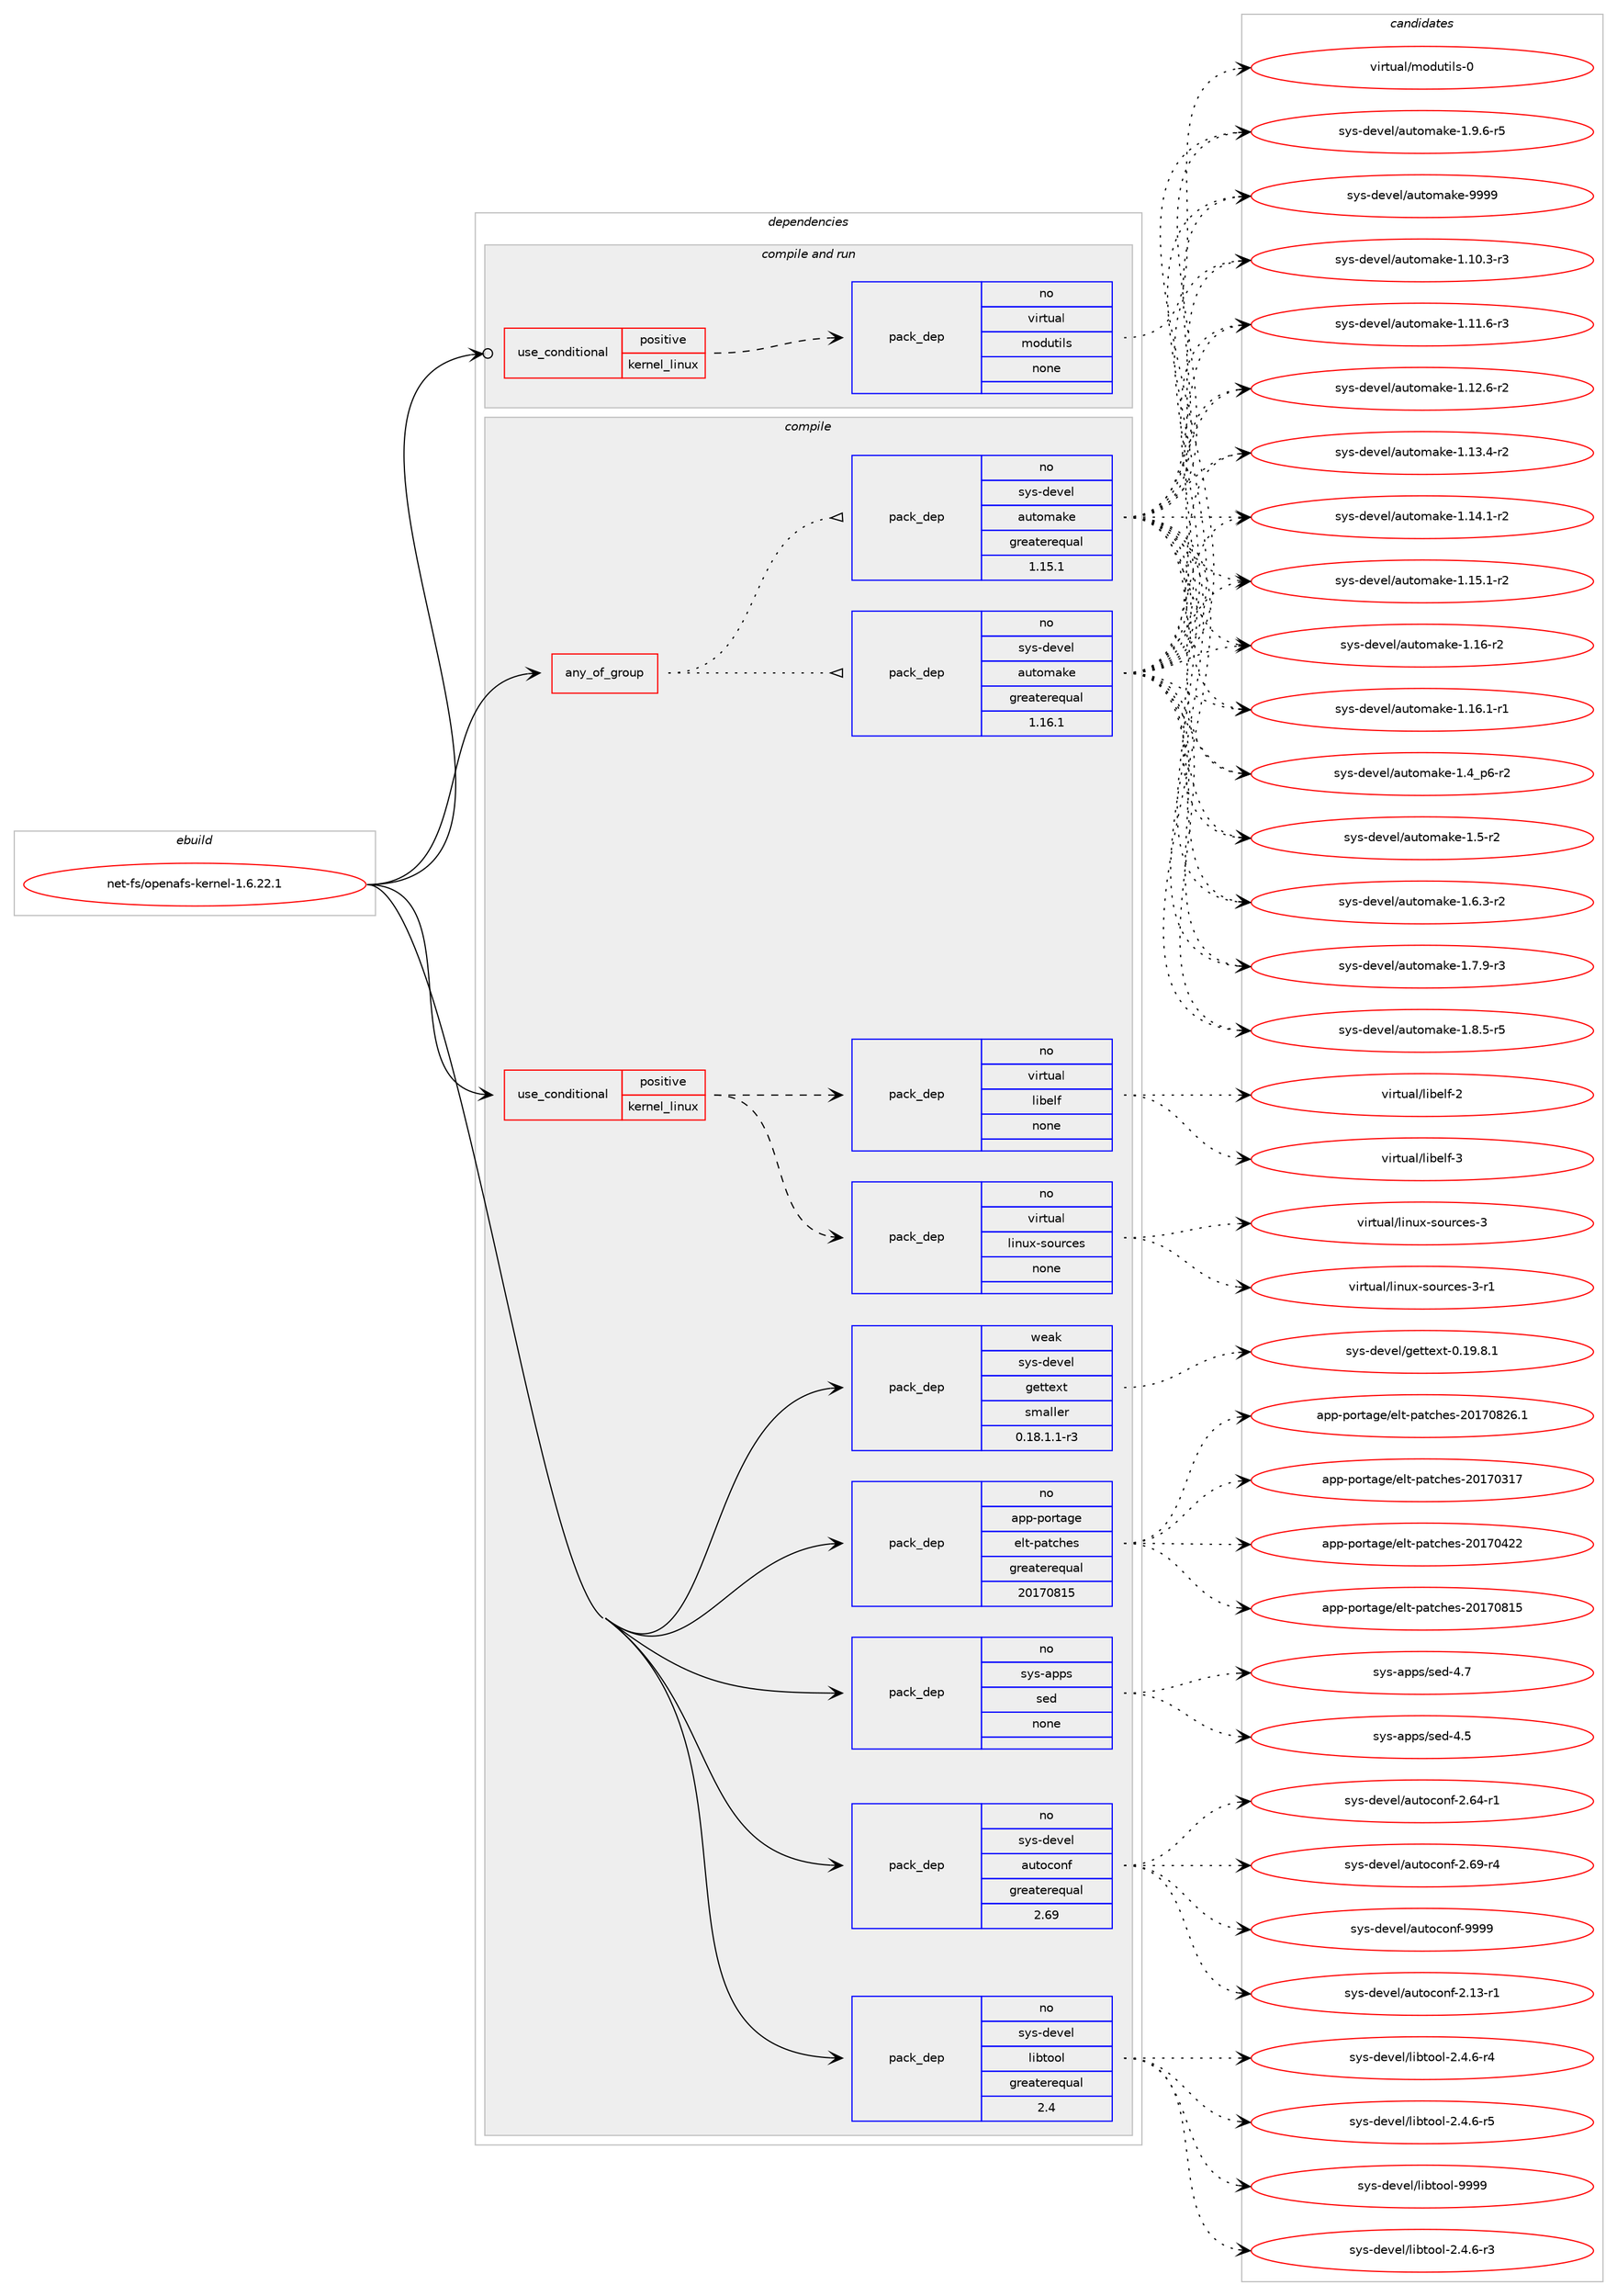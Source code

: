 digraph prolog {

# *************
# Graph options
# *************

newrank=true;
concentrate=true;
compound=true;
graph [rankdir=LR,fontname=Helvetica,fontsize=10,ranksep=1.5];#, ranksep=2.5, nodesep=0.2];
edge  [arrowhead=vee];
node  [fontname=Helvetica,fontsize=10];

# **********
# The ebuild
# **********

subgraph cluster_leftcol {
color=gray;
rank=same;
label=<<i>ebuild</i>>;
id [label="net-fs/openafs-kernel-1.6.22.1", color=red, width=4, href="../net-fs/openafs-kernel-1.6.22.1.svg"];
}

# ****************
# The dependencies
# ****************

subgraph cluster_midcol {
color=gray;
label=<<i>dependencies</i>>;
subgraph cluster_compile {
fillcolor="#eeeeee";
style=filled;
label=<<i>compile</i>>;
subgraph any26001 {
dependency1652817 [label=<<TABLE BORDER="0" CELLBORDER="1" CELLSPACING="0" CELLPADDING="4"><TR><TD CELLPADDING="10">any_of_group</TD></TR></TABLE>>, shape=none, color=red];subgraph pack1181579 {
dependency1652818 [label=<<TABLE BORDER="0" CELLBORDER="1" CELLSPACING="0" CELLPADDING="4" WIDTH="220"><TR><TD ROWSPAN="6" CELLPADDING="30">pack_dep</TD></TR><TR><TD WIDTH="110">no</TD></TR><TR><TD>sys-devel</TD></TR><TR><TD>automake</TD></TR><TR><TD>greaterequal</TD></TR><TR><TD>1.16.1</TD></TR></TABLE>>, shape=none, color=blue];
}
dependency1652817:e -> dependency1652818:w [weight=20,style="dotted",arrowhead="oinv"];
subgraph pack1181580 {
dependency1652819 [label=<<TABLE BORDER="0" CELLBORDER="1" CELLSPACING="0" CELLPADDING="4" WIDTH="220"><TR><TD ROWSPAN="6" CELLPADDING="30">pack_dep</TD></TR><TR><TD WIDTH="110">no</TD></TR><TR><TD>sys-devel</TD></TR><TR><TD>automake</TD></TR><TR><TD>greaterequal</TD></TR><TR><TD>1.15.1</TD></TR></TABLE>>, shape=none, color=blue];
}
dependency1652817:e -> dependency1652819:w [weight=20,style="dotted",arrowhead="oinv"];
}
id:e -> dependency1652817:w [weight=20,style="solid",arrowhead="vee"];
subgraph cond444454 {
dependency1652820 [label=<<TABLE BORDER="0" CELLBORDER="1" CELLSPACING="0" CELLPADDING="4"><TR><TD ROWSPAN="3" CELLPADDING="10">use_conditional</TD></TR><TR><TD>positive</TD></TR><TR><TD>kernel_linux</TD></TR></TABLE>>, shape=none, color=red];
subgraph pack1181581 {
dependency1652821 [label=<<TABLE BORDER="0" CELLBORDER="1" CELLSPACING="0" CELLPADDING="4" WIDTH="220"><TR><TD ROWSPAN="6" CELLPADDING="30">pack_dep</TD></TR><TR><TD WIDTH="110">no</TD></TR><TR><TD>virtual</TD></TR><TR><TD>linux-sources</TD></TR><TR><TD>none</TD></TR><TR><TD></TD></TR></TABLE>>, shape=none, color=blue];
}
dependency1652820:e -> dependency1652821:w [weight=20,style="dashed",arrowhead="vee"];
subgraph pack1181582 {
dependency1652822 [label=<<TABLE BORDER="0" CELLBORDER="1" CELLSPACING="0" CELLPADDING="4" WIDTH="220"><TR><TD ROWSPAN="6" CELLPADDING="30">pack_dep</TD></TR><TR><TD WIDTH="110">no</TD></TR><TR><TD>virtual</TD></TR><TR><TD>libelf</TD></TR><TR><TD>none</TD></TR><TR><TD></TD></TR></TABLE>>, shape=none, color=blue];
}
dependency1652820:e -> dependency1652822:w [weight=20,style="dashed",arrowhead="vee"];
}
id:e -> dependency1652820:w [weight=20,style="solid",arrowhead="vee"];
subgraph pack1181583 {
dependency1652823 [label=<<TABLE BORDER="0" CELLBORDER="1" CELLSPACING="0" CELLPADDING="4" WIDTH="220"><TR><TD ROWSPAN="6" CELLPADDING="30">pack_dep</TD></TR><TR><TD WIDTH="110">no</TD></TR><TR><TD>app-portage</TD></TR><TR><TD>elt-patches</TD></TR><TR><TD>greaterequal</TD></TR><TR><TD>20170815</TD></TR></TABLE>>, shape=none, color=blue];
}
id:e -> dependency1652823:w [weight=20,style="solid",arrowhead="vee"];
subgraph pack1181584 {
dependency1652824 [label=<<TABLE BORDER="0" CELLBORDER="1" CELLSPACING="0" CELLPADDING="4" WIDTH="220"><TR><TD ROWSPAN="6" CELLPADDING="30">pack_dep</TD></TR><TR><TD WIDTH="110">no</TD></TR><TR><TD>sys-apps</TD></TR><TR><TD>sed</TD></TR><TR><TD>none</TD></TR><TR><TD></TD></TR></TABLE>>, shape=none, color=blue];
}
id:e -> dependency1652824:w [weight=20,style="solid",arrowhead="vee"];
subgraph pack1181585 {
dependency1652825 [label=<<TABLE BORDER="0" CELLBORDER="1" CELLSPACING="0" CELLPADDING="4" WIDTH="220"><TR><TD ROWSPAN="6" CELLPADDING="30">pack_dep</TD></TR><TR><TD WIDTH="110">no</TD></TR><TR><TD>sys-devel</TD></TR><TR><TD>autoconf</TD></TR><TR><TD>greaterequal</TD></TR><TR><TD>2.69</TD></TR></TABLE>>, shape=none, color=blue];
}
id:e -> dependency1652825:w [weight=20,style="solid",arrowhead="vee"];
subgraph pack1181586 {
dependency1652826 [label=<<TABLE BORDER="0" CELLBORDER="1" CELLSPACING="0" CELLPADDING="4" WIDTH="220"><TR><TD ROWSPAN="6" CELLPADDING="30">pack_dep</TD></TR><TR><TD WIDTH="110">no</TD></TR><TR><TD>sys-devel</TD></TR><TR><TD>libtool</TD></TR><TR><TD>greaterequal</TD></TR><TR><TD>2.4</TD></TR></TABLE>>, shape=none, color=blue];
}
id:e -> dependency1652826:w [weight=20,style="solid",arrowhead="vee"];
subgraph pack1181587 {
dependency1652827 [label=<<TABLE BORDER="0" CELLBORDER="1" CELLSPACING="0" CELLPADDING="4" WIDTH="220"><TR><TD ROWSPAN="6" CELLPADDING="30">pack_dep</TD></TR><TR><TD WIDTH="110">weak</TD></TR><TR><TD>sys-devel</TD></TR><TR><TD>gettext</TD></TR><TR><TD>smaller</TD></TR><TR><TD>0.18.1.1-r3</TD></TR></TABLE>>, shape=none, color=blue];
}
id:e -> dependency1652827:w [weight=20,style="solid",arrowhead="vee"];
}
subgraph cluster_compileandrun {
fillcolor="#eeeeee";
style=filled;
label=<<i>compile and run</i>>;
subgraph cond444455 {
dependency1652828 [label=<<TABLE BORDER="0" CELLBORDER="1" CELLSPACING="0" CELLPADDING="4"><TR><TD ROWSPAN="3" CELLPADDING="10">use_conditional</TD></TR><TR><TD>positive</TD></TR><TR><TD>kernel_linux</TD></TR></TABLE>>, shape=none, color=red];
subgraph pack1181588 {
dependency1652829 [label=<<TABLE BORDER="0" CELLBORDER="1" CELLSPACING="0" CELLPADDING="4" WIDTH="220"><TR><TD ROWSPAN="6" CELLPADDING="30">pack_dep</TD></TR><TR><TD WIDTH="110">no</TD></TR><TR><TD>virtual</TD></TR><TR><TD>modutils</TD></TR><TR><TD>none</TD></TR><TR><TD></TD></TR></TABLE>>, shape=none, color=blue];
}
dependency1652828:e -> dependency1652829:w [weight=20,style="dashed",arrowhead="vee"];
}
id:e -> dependency1652828:w [weight=20,style="solid",arrowhead="odotvee"];
}
subgraph cluster_run {
fillcolor="#eeeeee";
style=filled;
label=<<i>run</i>>;
}
}

# **************
# The candidates
# **************

subgraph cluster_choices {
rank=same;
color=gray;
label=<<i>candidates</i>>;

subgraph choice1181579 {
color=black;
nodesep=1;
choice11512111545100101118101108479711711611110997107101454946494846514511451 [label="sys-devel/automake-1.10.3-r3", color=red, width=4,href="../sys-devel/automake-1.10.3-r3.svg"];
choice11512111545100101118101108479711711611110997107101454946494946544511451 [label="sys-devel/automake-1.11.6-r3", color=red, width=4,href="../sys-devel/automake-1.11.6-r3.svg"];
choice11512111545100101118101108479711711611110997107101454946495046544511450 [label="sys-devel/automake-1.12.6-r2", color=red, width=4,href="../sys-devel/automake-1.12.6-r2.svg"];
choice11512111545100101118101108479711711611110997107101454946495146524511450 [label="sys-devel/automake-1.13.4-r2", color=red, width=4,href="../sys-devel/automake-1.13.4-r2.svg"];
choice11512111545100101118101108479711711611110997107101454946495246494511450 [label="sys-devel/automake-1.14.1-r2", color=red, width=4,href="../sys-devel/automake-1.14.1-r2.svg"];
choice11512111545100101118101108479711711611110997107101454946495346494511450 [label="sys-devel/automake-1.15.1-r2", color=red, width=4,href="../sys-devel/automake-1.15.1-r2.svg"];
choice1151211154510010111810110847971171161111099710710145494649544511450 [label="sys-devel/automake-1.16-r2", color=red, width=4,href="../sys-devel/automake-1.16-r2.svg"];
choice11512111545100101118101108479711711611110997107101454946495446494511449 [label="sys-devel/automake-1.16.1-r1", color=red, width=4,href="../sys-devel/automake-1.16.1-r1.svg"];
choice115121115451001011181011084797117116111109971071014549465295112544511450 [label="sys-devel/automake-1.4_p6-r2", color=red, width=4,href="../sys-devel/automake-1.4_p6-r2.svg"];
choice11512111545100101118101108479711711611110997107101454946534511450 [label="sys-devel/automake-1.5-r2", color=red, width=4,href="../sys-devel/automake-1.5-r2.svg"];
choice115121115451001011181011084797117116111109971071014549465446514511450 [label="sys-devel/automake-1.6.3-r2", color=red, width=4,href="../sys-devel/automake-1.6.3-r2.svg"];
choice115121115451001011181011084797117116111109971071014549465546574511451 [label="sys-devel/automake-1.7.9-r3", color=red, width=4,href="../sys-devel/automake-1.7.9-r3.svg"];
choice115121115451001011181011084797117116111109971071014549465646534511453 [label="sys-devel/automake-1.8.5-r5", color=red, width=4,href="../sys-devel/automake-1.8.5-r5.svg"];
choice115121115451001011181011084797117116111109971071014549465746544511453 [label="sys-devel/automake-1.9.6-r5", color=red, width=4,href="../sys-devel/automake-1.9.6-r5.svg"];
choice115121115451001011181011084797117116111109971071014557575757 [label="sys-devel/automake-9999", color=red, width=4,href="../sys-devel/automake-9999.svg"];
dependency1652818:e -> choice11512111545100101118101108479711711611110997107101454946494846514511451:w [style=dotted,weight="100"];
dependency1652818:e -> choice11512111545100101118101108479711711611110997107101454946494946544511451:w [style=dotted,weight="100"];
dependency1652818:e -> choice11512111545100101118101108479711711611110997107101454946495046544511450:w [style=dotted,weight="100"];
dependency1652818:e -> choice11512111545100101118101108479711711611110997107101454946495146524511450:w [style=dotted,weight="100"];
dependency1652818:e -> choice11512111545100101118101108479711711611110997107101454946495246494511450:w [style=dotted,weight="100"];
dependency1652818:e -> choice11512111545100101118101108479711711611110997107101454946495346494511450:w [style=dotted,weight="100"];
dependency1652818:e -> choice1151211154510010111810110847971171161111099710710145494649544511450:w [style=dotted,weight="100"];
dependency1652818:e -> choice11512111545100101118101108479711711611110997107101454946495446494511449:w [style=dotted,weight="100"];
dependency1652818:e -> choice115121115451001011181011084797117116111109971071014549465295112544511450:w [style=dotted,weight="100"];
dependency1652818:e -> choice11512111545100101118101108479711711611110997107101454946534511450:w [style=dotted,weight="100"];
dependency1652818:e -> choice115121115451001011181011084797117116111109971071014549465446514511450:w [style=dotted,weight="100"];
dependency1652818:e -> choice115121115451001011181011084797117116111109971071014549465546574511451:w [style=dotted,weight="100"];
dependency1652818:e -> choice115121115451001011181011084797117116111109971071014549465646534511453:w [style=dotted,weight="100"];
dependency1652818:e -> choice115121115451001011181011084797117116111109971071014549465746544511453:w [style=dotted,weight="100"];
dependency1652818:e -> choice115121115451001011181011084797117116111109971071014557575757:w [style=dotted,weight="100"];
}
subgraph choice1181580 {
color=black;
nodesep=1;
choice11512111545100101118101108479711711611110997107101454946494846514511451 [label="sys-devel/automake-1.10.3-r3", color=red, width=4,href="../sys-devel/automake-1.10.3-r3.svg"];
choice11512111545100101118101108479711711611110997107101454946494946544511451 [label="sys-devel/automake-1.11.6-r3", color=red, width=4,href="../sys-devel/automake-1.11.6-r3.svg"];
choice11512111545100101118101108479711711611110997107101454946495046544511450 [label="sys-devel/automake-1.12.6-r2", color=red, width=4,href="../sys-devel/automake-1.12.6-r2.svg"];
choice11512111545100101118101108479711711611110997107101454946495146524511450 [label="sys-devel/automake-1.13.4-r2", color=red, width=4,href="../sys-devel/automake-1.13.4-r2.svg"];
choice11512111545100101118101108479711711611110997107101454946495246494511450 [label="sys-devel/automake-1.14.1-r2", color=red, width=4,href="../sys-devel/automake-1.14.1-r2.svg"];
choice11512111545100101118101108479711711611110997107101454946495346494511450 [label="sys-devel/automake-1.15.1-r2", color=red, width=4,href="../sys-devel/automake-1.15.1-r2.svg"];
choice1151211154510010111810110847971171161111099710710145494649544511450 [label="sys-devel/automake-1.16-r2", color=red, width=4,href="../sys-devel/automake-1.16-r2.svg"];
choice11512111545100101118101108479711711611110997107101454946495446494511449 [label="sys-devel/automake-1.16.1-r1", color=red, width=4,href="../sys-devel/automake-1.16.1-r1.svg"];
choice115121115451001011181011084797117116111109971071014549465295112544511450 [label="sys-devel/automake-1.4_p6-r2", color=red, width=4,href="../sys-devel/automake-1.4_p6-r2.svg"];
choice11512111545100101118101108479711711611110997107101454946534511450 [label="sys-devel/automake-1.5-r2", color=red, width=4,href="../sys-devel/automake-1.5-r2.svg"];
choice115121115451001011181011084797117116111109971071014549465446514511450 [label="sys-devel/automake-1.6.3-r2", color=red, width=4,href="../sys-devel/automake-1.6.3-r2.svg"];
choice115121115451001011181011084797117116111109971071014549465546574511451 [label="sys-devel/automake-1.7.9-r3", color=red, width=4,href="../sys-devel/automake-1.7.9-r3.svg"];
choice115121115451001011181011084797117116111109971071014549465646534511453 [label="sys-devel/automake-1.8.5-r5", color=red, width=4,href="../sys-devel/automake-1.8.5-r5.svg"];
choice115121115451001011181011084797117116111109971071014549465746544511453 [label="sys-devel/automake-1.9.6-r5", color=red, width=4,href="../sys-devel/automake-1.9.6-r5.svg"];
choice115121115451001011181011084797117116111109971071014557575757 [label="sys-devel/automake-9999", color=red, width=4,href="../sys-devel/automake-9999.svg"];
dependency1652819:e -> choice11512111545100101118101108479711711611110997107101454946494846514511451:w [style=dotted,weight="100"];
dependency1652819:e -> choice11512111545100101118101108479711711611110997107101454946494946544511451:w [style=dotted,weight="100"];
dependency1652819:e -> choice11512111545100101118101108479711711611110997107101454946495046544511450:w [style=dotted,weight="100"];
dependency1652819:e -> choice11512111545100101118101108479711711611110997107101454946495146524511450:w [style=dotted,weight="100"];
dependency1652819:e -> choice11512111545100101118101108479711711611110997107101454946495246494511450:w [style=dotted,weight="100"];
dependency1652819:e -> choice11512111545100101118101108479711711611110997107101454946495346494511450:w [style=dotted,weight="100"];
dependency1652819:e -> choice1151211154510010111810110847971171161111099710710145494649544511450:w [style=dotted,weight="100"];
dependency1652819:e -> choice11512111545100101118101108479711711611110997107101454946495446494511449:w [style=dotted,weight="100"];
dependency1652819:e -> choice115121115451001011181011084797117116111109971071014549465295112544511450:w [style=dotted,weight="100"];
dependency1652819:e -> choice11512111545100101118101108479711711611110997107101454946534511450:w [style=dotted,weight="100"];
dependency1652819:e -> choice115121115451001011181011084797117116111109971071014549465446514511450:w [style=dotted,weight="100"];
dependency1652819:e -> choice115121115451001011181011084797117116111109971071014549465546574511451:w [style=dotted,weight="100"];
dependency1652819:e -> choice115121115451001011181011084797117116111109971071014549465646534511453:w [style=dotted,weight="100"];
dependency1652819:e -> choice115121115451001011181011084797117116111109971071014549465746544511453:w [style=dotted,weight="100"];
dependency1652819:e -> choice115121115451001011181011084797117116111109971071014557575757:w [style=dotted,weight="100"];
}
subgraph choice1181581 {
color=black;
nodesep=1;
choice118105114116117971084710810511011712045115111117114991011154551 [label="virtual/linux-sources-3", color=red, width=4,href="../virtual/linux-sources-3.svg"];
choice1181051141161179710847108105110117120451151111171149910111545514511449 [label="virtual/linux-sources-3-r1", color=red, width=4,href="../virtual/linux-sources-3-r1.svg"];
dependency1652821:e -> choice118105114116117971084710810511011712045115111117114991011154551:w [style=dotted,weight="100"];
dependency1652821:e -> choice1181051141161179710847108105110117120451151111171149910111545514511449:w [style=dotted,weight="100"];
}
subgraph choice1181582 {
color=black;
nodesep=1;
choice1181051141161179710847108105981011081024550 [label="virtual/libelf-2", color=red, width=4,href="../virtual/libelf-2.svg"];
choice1181051141161179710847108105981011081024551 [label="virtual/libelf-3", color=red, width=4,href="../virtual/libelf-3.svg"];
dependency1652822:e -> choice1181051141161179710847108105981011081024550:w [style=dotted,weight="100"];
dependency1652822:e -> choice1181051141161179710847108105981011081024551:w [style=dotted,weight="100"];
}
subgraph choice1181583 {
color=black;
nodesep=1;
choice97112112451121111141169710310147101108116451129711699104101115455048495548514955 [label="app-portage/elt-patches-20170317", color=red, width=4,href="../app-portage/elt-patches-20170317.svg"];
choice97112112451121111141169710310147101108116451129711699104101115455048495548525050 [label="app-portage/elt-patches-20170422", color=red, width=4,href="../app-portage/elt-patches-20170422.svg"];
choice97112112451121111141169710310147101108116451129711699104101115455048495548564953 [label="app-portage/elt-patches-20170815", color=red, width=4,href="../app-portage/elt-patches-20170815.svg"];
choice971121124511211111411697103101471011081164511297116991041011154550484955485650544649 [label="app-portage/elt-patches-20170826.1", color=red, width=4,href="../app-portage/elt-patches-20170826.1.svg"];
dependency1652823:e -> choice97112112451121111141169710310147101108116451129711699104101115455048495548514955:w [style=dotted,weight="100"];
dependency1652823:e -> choice97112112451121111141169710310147101108116451129711699104101115455048495548525050:w [style=dotted,weight="100"];
dependency1652823:e -> choice97112112451121111141169710310147101108116451129711699104101115455048495548564953:w [style=dotted,weight="100"];
dependency1652823:e -> choice971121124511211111411697103101471011081164511297116991041011154550484955485650544649:w [style=dotted,weight="100"];
}
subgraph choice1181584 {
color=black;
nodesep=1;
choice11512111545971121121154711510110045524653 [label="sys-apps/sed-4.5", color=red, width=4,href="../sys-apps/sed-4.5.svg"];
choice11512111545971121121154711510110045524655 [label="sys-apps/sed-4.7", color=red, width=4,href="../sys-apps/sed-4.7.svg"];
dependency1652824:e -> choice11512111545971121121154711510110045524653:w [style=dotted,weight="100"];
dependency1652824:e -> choice11512111545971121121154711510110045524655:w [style=dotted,weight="100"];
}
subgraph choice1181585 {
color=black;
nodesep=1;
choice1151211154510010111810110847971171161119911111010245504649514511449 [label="sys-devel/autoconf-2.13-r1", color=red, width=4,href="../sys-devel/autoconf-2.13-r1.svg"];
choice1151211154510010111810110847971171161119911111010245504654524511449 [label="sys-devel/autoconf-2.64-r1", color=red, width=4,href="../sys-devel/autoconf-2.64-r1.svg"];
choice1151211154510010111810110847971171161119911111010245504654574511452 [label="sys-devel/autoconf-2.69-r4", color=red, width=4,href="../sys-devel/autoconf-2.69-r4.svg"];
choice115121115451001011181011084797117116111991111101024557575757 [label="sys-devel/autoconf-9999", color=red, width=4,href="../sys-devel/autoconf-9999.svg"];
dependency1652825:e -> choice1151211154510010111810110847971171161119911111010245504649514511449:w [style=dotted,weight="100"];
dependency1652825:e -> choice1151211154510010111810110847971171161119911111010245504654524511449:w [style=dotted,weight="100"];
dependency1652825:e -> choice1151211154510010111810110847971171161119911111010245504654574511452:w [style=dotted,weight="100"];
dependency1652825:e -> choice115121115451001011181011084797117116111991111101024557575757:w [style=dotted,weight="100"];
}
subgraph choice1181586 {
color=black;
nodesep=1;
choice1151211154510010111810110847108105981161111111084550465246544511451 [label="sys-devel/libtool-2.4.6-r3", color=red, width=4,href="../sys-devel/libtool-2.4.6-r3.svg"];
choice1151211154510010111810110847108105981161111111084550465246544511452 [label="sys-devel/libtool-2.4.6-r4", color=red, width=4,href="../sys-devel/libtool-2.4.6-r4.svg"];
choice1151211154510010111810110847108105981161111111084550465246544511453 [label="sys-devel/libtool-2.4.6-r5", color=red, width=4,href="../sys-devel/libtool-2.4.6-r5.svg"];
choice1151211154510010111810110847108105981161111111084557575757 [label="sys-devel/libtool-9999", color=red, width=4,href="../sys-devel/libtool-9999.svg"];
dependency1652826:e -> choice1151211154510010111810110847108105981161111111084550465246544511451:w [style=dotted,weight="100"];
dependency1652826:e -> choice1151211154510010111810110847108105981161111111084550465246544511452:w [style=dotted,weight="100"];
dependency1652826:e -> choice1151211154510010111810110847108105981161111111084550465246544511453:w [style=dotted,weight="100"];
dependency1652826:e -> choice1151211154510010111810110847108105981161111111084557575757:w [style=dotted,weight="100"];
}
subgraph choice1181587 {
color=black;
nodesep=1;
choice1151211154510010111810110847103101116116101120116454846495746564649 [label="sys-devel/gettext-0.19.8.1", color=red, width=4,href="../sys-devel/gettext-0.19.8.1.svg"];
dependency1652827:e -> choice1151211154510010111810110847103101116116101120116454846495746564649:w [style=dotted,weight="100"];
}
subgraph choice1181588 {
color=black;
nodesep=1;
choice11810511411611797108471091111001171161051081154548 [label="virtual/modutils-0", color=red, width=4,href="../virtual/modutils-0.svg"];
dependency1652829:e -> choice11810511411611797108471091111001171161051081154548:w [style=dotted,weight="100"];
}
}

}

